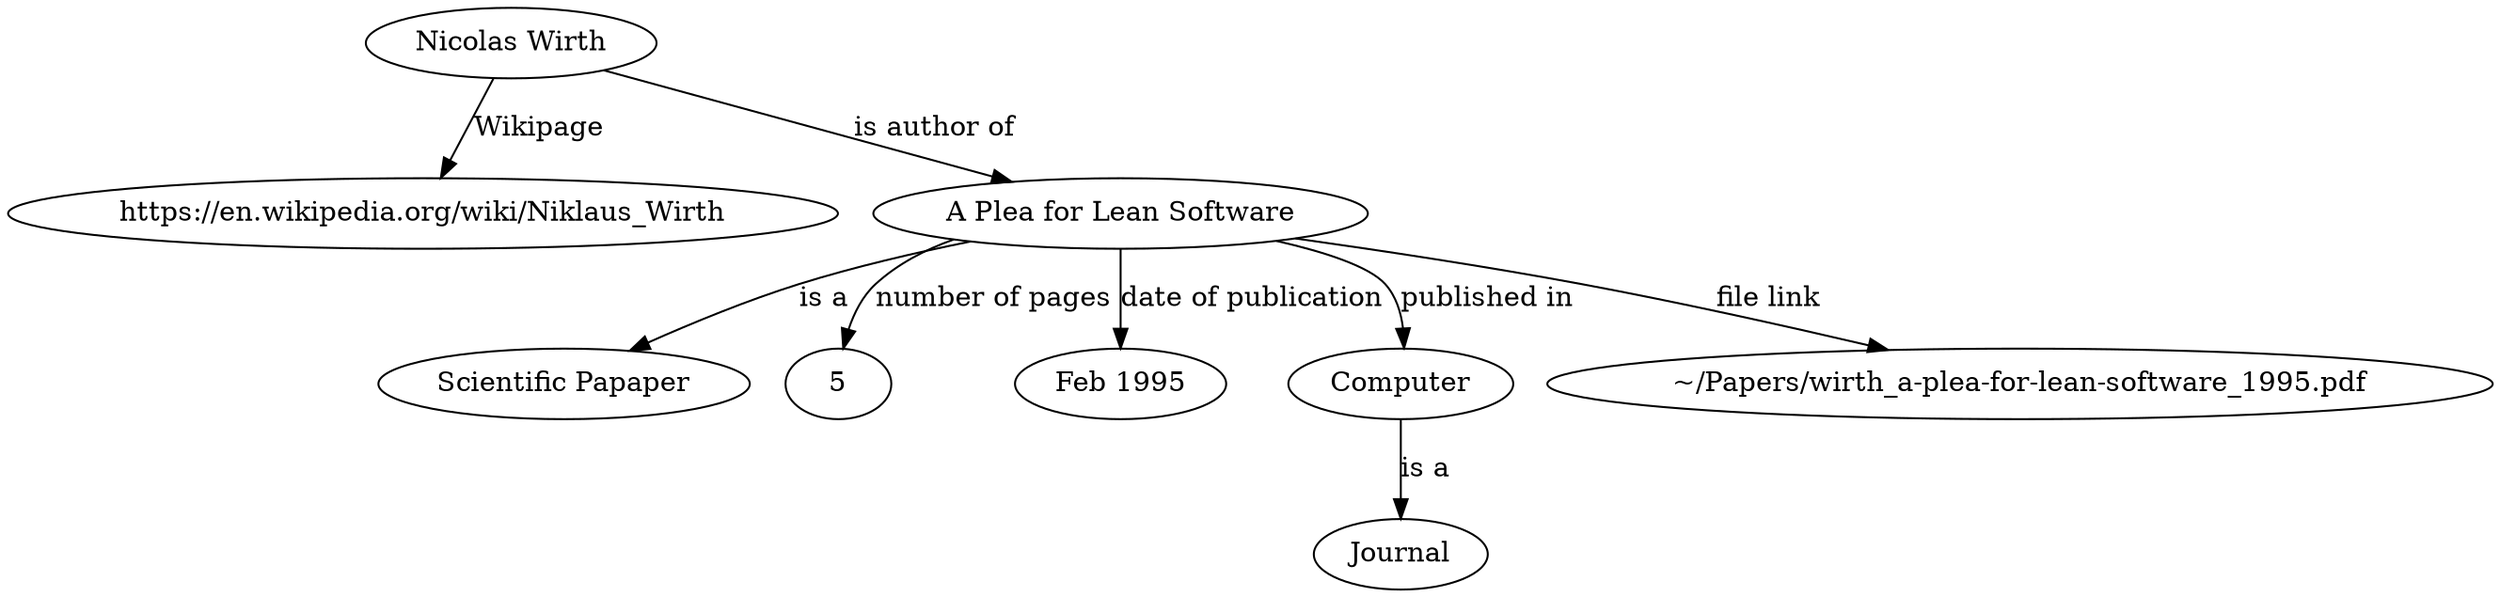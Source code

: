 digraph G {
  "Nicolas Wirth" -> "https://en.wikipedia.org/wiki/Niklaus_Wirth" [label = "Wikipage"]
  "Nicolas Wirth" -> "A Plea for Lean Software" [ label = "is author of" ]
  "A Plea for Lean Software" -> "Scientific Papaper" [label = "is a"]
  "A Plea for Lean Software" -> "5" [label = "number of pages"]
  "A Plea for Lean Software" -> "Feb 1995" [label = "date of publication"]
  "A Plea for Lean Software" -> "Computer" [label = "published in"]
  "A Plea for Lean Software" -> "~/Papers/wirth_a-plea-for-lean-software_1995.pdf" [label = "file link"]
  "Computer" -> "Journal" [label = "is a"]

  
}